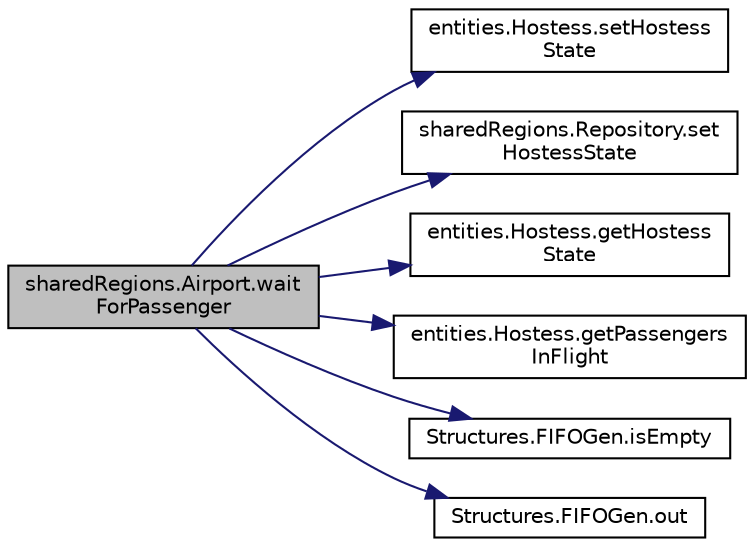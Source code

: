 digraph "sharedRegions.Airport.waitForPassenger"
{
  edge [fontname="Helvetica",fontsize="10",labelfontname="Helvetica",labelfontsize="10"];
  node [fontname="Helvetica",fontsize="10",shape=record];
  rankdir="LR";
  Node30 [label="sharedRegions.Airport.wait\lForPassenger",height=0.2,width=0.4,color="black", fillcolor="grey75", style="filled", fontcolor="black"];
  Node30 -> Node31 [color="midnightblue",fontsize="10",style="solid",fontname="Helvetica"];
  Node31 [label="entities.Hostess.setHostess\lState",height=0.2,width=0.4,color="black", fillcolor="white", style="filled",URL="$classentities_1_1_hostess.html#ade5532fba6e9d58853c575ded4006507"];
  Node30 -> Node32 [color="midnightblue",fontsize="10",style="solid",fontname="Helvetica"];
  Node32 [label="sharedRegions.Repository.set\lHostessState",height=0.2,width=0.4,color="black", fillcolor="white", style="filled",URL="$classshared_regions_1_1_repository.html#aac95a1347f2c12608593f45eb3e7cbdd"];
  Node30 -> Node33 [color="midnightblue",fontsize="10",style="solid",fontname="Helvetica"];
  Node33 [label="entities.Hostess.getHostess\lState",height=0.2,width=0.4,color="black", fillcolor="white", style="filled",URL="$classentities_1_1_hostess.html#acee3f8042f80e5252e6ed73255117d4e"];
  Node30 -> Node34 [color="midnightblue",fontsize="10",style="solid",fontname="Helvetica"];
  Node34 [label="entities.Hostess.getPassengers\lInFlight",height=0.2,width=0.4,color="black", fillcolor="white", style="filled",URL="$classentities_1_1_hostess.html#af9d14239c4536df5a3975700d4c853fb"];
  Node30 -> Node35 [color="midnightblue",fontsize="10",style="solid",fontname="Helvetica"];
  Node35 [label="Structures.FIFOGen.isEmpty",height=0.2,width=0.4,color="black", fillcolor="white", style="filled",URL="$class_structures_1_1_f_i_f_o_gen.html#a55ae00dc84a01ec42237fa0ea8a088c5"];
  Node30 -> Node36 [color="midnightblue",fontsize="10",style="solid",fontname="Helvetica"];
  Node36 [label="Structures.FIFOGen.out",height=0.2,width=0.4,color="black", fillcolor="white", style="filled",URL="$class_structures_1_1_f_i_f_o_gen.html#ac21638f2f22f36450c241d5f5dc665bb"];
}
